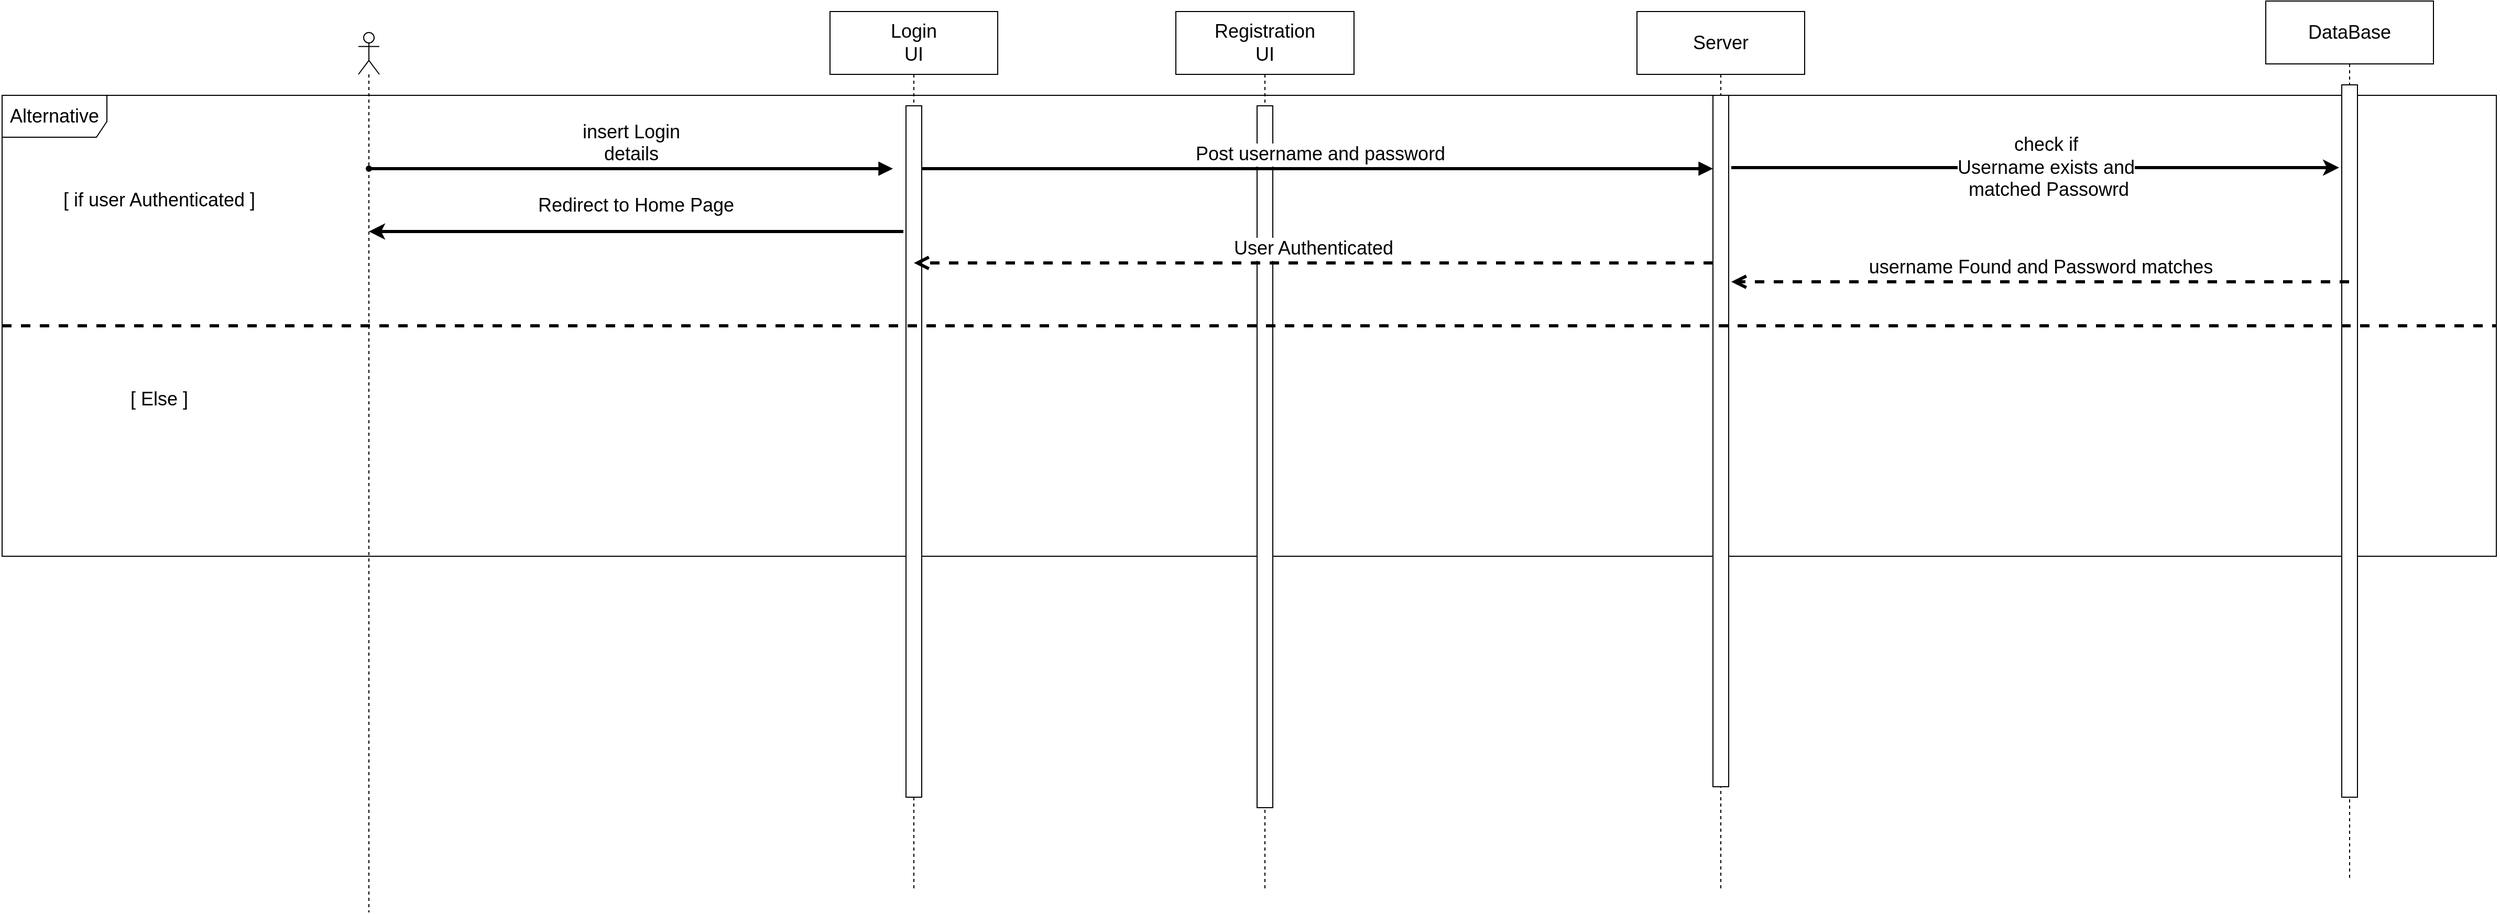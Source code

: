 <mxfile version="20.1.1" type="github">
  <diagram id="kgpKYQtTHZ0yAKxKKP6v" name="Page-1">
    <mxGraphModel dx="2444" dy="1652" grid="1" gridSize="10" guides="1" tooltips="1" connect="1" arrows="1" fold="1" page="1" pageScale="1" pageWidth="850" pageHeight="1100" math="0" shadow="0">
      <root>
        <mxCell id="0" />
        <mxCell id="1" parent="0" />
        <mxCell id="X3xYw-rCQfXvY7toPUdj-98" value="Alternative" style="shape=umlFrame;whiteSpace=wrap;html=1;fontSize=18;width=100;height=40;" vertex="1" parent="1">
          <mxGeometry x="-240" y="170" width="2380" height="440" as="geometry" />
        </mxCell>
        <mxCell id="X3xYw-rCQfXvY7toPUdj-79" value="" style="shape=umlLifeline;participant=umlActor;perimeter=lifelinePerimeter;whiteSpace=wrap;html=1;container=1;collapsible=0;recursiveResize=0;verticalAlign=top;spacingTop=36;outlineConnect=0;fontSize=18;" vertex="1" parent="1">
          <mxGeometry x="100" y="110" width="20" height="840" as="geometry" />
        </mxCell>
        <mxCell id="X3xYw-rCQfXvY7toPUdj-80" value="Login&lt;br&gt;UI" style="shape=umlLifeline;perimeter=lifelinePerimeter;whiteSpace=wrap;html=1;container=1;collapsible=0;recursiveResize=0;outlineConnect=0;fontSize=18;size=60;" vertex="1" parent="1">
          <mxGeometry x="550" y="90" width="160" height="840" as="geometry" />
        </mxCell>
        <mxCell id="X3xYw-rCQfXvY7toPUdj-83" value="" style="html=1;points=[];perimeter=orthogonalPerimeter;fontSize=18;" vertex="1" parent="X3xYw-rCQfXvY7toPUdj-80">
          <mxGeometry x="72.5" y="90" width="15" height="660" as="geometry" />
        </mxCell>
        <mxCell id="X3xYw-rCQfXvY7toPUdj-86" value="insert Login &lt;br&gt;details" style="html=1;verticalAlign=bottom;endArrow=block;rounded=0;fontSize=18;strokeColor=default;strokeWidth=3;exitX=0.492;exitY=0.608;exitDx=0;exitDy=0;exitPerimeter=0;" edge="1" parent="X3xYw-rCQfXvY7toPUdj-80" source="X3xYw-rCQfXvY7toPUdj-84">
          <mxGeometry width="80" relative="1" as="geometry">
            <mxPoint x="-100" y="129.33" as="sourcePoint" />
            <mxPoint x="60" y="150" as="targetPoint" />
          </mxGeometry>
        </mxCell>
        <mxCell id="X3xYw-rCQfXvY7toPUdj-81" value="Registration&lt;br&gt;UI" style="shape=umlLifeline;perimeter=lifelinePerimeter;whiteSpace=wrap;html=1;container=1;collapsible=0;recursiveResize=0;outlineConnect=0;fontSize=18;size=60;" vertex="1" parent="1">
          <mxGeometry x="880" y="90" width="170" height="840" as="geometry" />
        </mxCell>
        <mxCell id="X3xYw-rCQfXvY7toPUdj-90" value="" style="html=1;points=[];perimeter=orthogonalPerimeter;fontSize=18;" vertex="1" parent="X3xYw-rCQfXvY7toPUdj-81">
          <mxGeometry x="77.5" y="90" width="15" height="670" as="geometry" />
        </mxCell>
        <mxCell id="X3xYw-rCQfXvY7toPUdj-82" value="DataBase" style="shape=umlLifeline;perimeter=lifelinePerimeter;whiteSpace=wrap;html=1;container=1;collapsible=0;recursiveResize=0;outlineConnect=0;fontSize=18;size=60;" vertex="1" parent="1">
          <mxGeometry x="1920" y="80" width="160" height="840" as="geometry" />
        </mxCell>
        <mxCell id="X3xYw-rCQfXvY7toPUdj-91" value="" style="html=1;points=[];perimeter=orthogonalPerimeter;fontSize=18;" vertex="1" parent="X3xYw-rCQfXvY7toPUdj-82">
          <mxGeometry x="72.5" y="80" width="15" height="680" as="geometry" />
        </mxCell>
        <mxCell id="X3xYw-rCQfXvY7toPUdj-92" value="Server" style="shape=umlLifeline;perimeter=lifelinePerimeter;whiteSpace=wrap;html=1;container=1;collapsible=0;recursiveResize=0;outlineConnect=0;fontSize=18;size=60;" vertex="1" parent="1">
          <mxGeometry x="1320" y="90" width="160" height="840" as="geometry" />
        </mxCell>
        <mxCell id="X3xYw-rCQfXvY7toPUdj-93" value="" style="html=1;points=[];perimeter=orthogonalPerimeter;fontSize=18;" vertex="1" parent="X3xYw-rCQfXvY7toPUdj-92">
          <mxGeometry x="72.5" y="80" width="15" height="660" as="geometry" />
        </mxCell>
        <mxCell id="X3xYw-rCQfXvY7toPUdj-96" value="username Found and Password matches" style="html=1;verticalAlign=bottom;endArrow=open;dashed=1;endSize=8;rounded=0;fontSize=18;strokeColor=default;strokeWidth=3;" edge="1" parent="X3xYw-rCQfXvY7toPUdj-92" source="X3xYw-rCQfXvY7toPUdj-82">
          <mxGeometry relative="1" as="geometry">
            <mxPoint x="480" y="258" as="sourcePoint" />
            <mxPoint x="90" y="258" as="targetPoint" />
            <Array as="points" />
          </mxGeometry>
        </mxCell>
        <mxCell id="X3xYw-rCQfXvY7toPUdj-109" value="User Authenticated" style="html=1;verticalAlign=bottom;endArrow=open;dashed=1;endSize=8;rounded=0;fontSize=18;strokeColor=default;strokeWidth=3;" edge="1" parent="X3xYw-rCQfXvY7toPUdj-92" target="X3xYw-rCQfXvY7toPUdj-80">
          <mxGeometry relative="1" as="geometry">
            <mxPoint x="72.5" y="240" as="sourcePoint" />
            <mxPoint x="-500" y="240" as="targetPoint" />
            <Array as="points" />
          </mxGeometry>
        </mxCell>
        <mxCell id="X3xYw-rCQfXvY7toPUdj-84" value="" style="shape=waypoint;sketch=0;size=6;pointerEvents=1;points=[];fillColor=default;resizable=0;rotatable=0;perimeter=centerPerimeter;snapToPoint=1;fontSize=18;" vertex="1" parent="1">
          <mxGeometry x="90" y="220" width="40" height="40" as="geometry" />
        </mxCell>
        <mxCell id="X3xYw-rCQfXvY7toPUdj-89" value="&amp;nbsp;Post username and&amp;nbsp;password" style="html=1;verticalAlign=bottom;endArrow=block;rounded=0;fontSize=18;strokeColor=default;strokeWidth=3;" edge="1" parent="1" source="X3xYw-rCQfXvY7toPUdj-83" target="X3xYw-rCQfXvY7toPUdj-93">
          <mxGeometry width="80" relative="1" as="geometry">
            <mxPoint x="300" y="260" as="sourcePoint" />
            <mxPoint x="760" y="280" as="targetPoint" />
            <Array as="points">
              <mxPoint x="1040" y="240" />
            </Array>
          </mxGeometry>
        </mxCell>
        <mxCell id="X3xYw-rCQfXvY7toPUdj-94" value="" style="endArrow=classic;html=1;rounded=0;fontSize=18;strokeColor=default;strokeWidth=3;" edge="1" parent="1">
          <mxGeometry relative="1" as="geometry">
            <mxPoint x="1410" y="239" as="sourcePoint" />
            <mxPoint x="1990" y="239" as="targetPoint" />
          </mxGeometry>
        </mxCell>
        <mxCell id="X3xYw-rCQfXvY7toPUdj-95" value="check if &lt;br&gt;Username exists and&lt;br&gt;&amp;nbsp;matched Passowrd" style="edgeLabel;resizable=0;html=1;align=center;verticalAlign=middle;fontSize=18;" connectable="0" vertex="1" parent="X3xYw-rCQfXvY7toPUdj-94">
          <mxGeometry relative="1" as="geometry">
            <mxPoint x="10" as="offset" />
          </mxGeometry>
        </mxCell>
        <mxCell id="X3xYw-rCQfXvY7toPUdj-107" value="" style="endArrow=none;dashed=1;html=1;rounded=0;fontSize=18;strokeColor=default;strokeWidth=3;exitX=0;exitY=0.5;exitDx=0;exitDy=0;exitPerimeter=0;" edge="1" parent="1" source="X3xYw-rCQfXvY7toPUdj-98">
          <mxGeometry width="50" height="50" relative="1" as="geometry">
            <mxPoint x="1630" y="750" as="sourcePoint" />
            <mxPoint x="2140" y="390" as="targetPoint" />
          </mxGeometry>
        </mxCell>
        <mxCell id="X3xYw-rCQfXvY7toPUdj-112" value="" style="endArrow=classic;html=1;rounded=0;fontSize=18;strokeColor=default;strokeWidth=3;" edge="1" parent="1" target="X3xYw-rCQfXvY7toPUdj-79">
          <mxGeometry width="50" height="50" relative="1" as="geometry">
            <mxPoint x="620" y="300" as="sourcePoint" />
            <mxPoint x="380" y="300" as="targetPoint" />
          </mxGeometry>
        </mxCell>
        <mxCell id="X3xYw-rCQfXvY7toPUdj-113" value="Redirect to Home Page" style="text;html=1;strokeColor=none;fillColor=none;align=center;verticalAlign=middle;whiteSpace=wrap;rounded=0;fontSize=18;" vertex="1" parent="1">
          <mxGeometry x="270" y="260" width="190" height="30" as="geometry" />
        </mxCell>
        <mxCell id="X3xYw-rCQfXvY7toPUdj-115" value="[ if user Authenticated ]" style="text;html=1;strokeColor=none;fillColor=none;align=center;verticalAlign=middle;whiteSpace=wrap;rounded=0;fontSize=18;" vertex="1" parent="1">
          <mxGeometry x="-210" y="250" width="240" height="40" as="geometry" />
        </mxCell>
        <mxCell id="X3xYw-rCQfXvY7toPUdj-116" value="[ Else ]" style="text;html=1;strokeColor=none;fillColor=none;align=center;verticalAlign=middle;whiteSpace=wrap;rounded=0;fontSize=18;" vertex="1" parent="1">
          <mxGeometry x="-210" y="440" width="240" height="40" as="geometry" />
        </mxCell>
      </root>
    </mxGraphModel>
  </diagram>
</mxfile>

